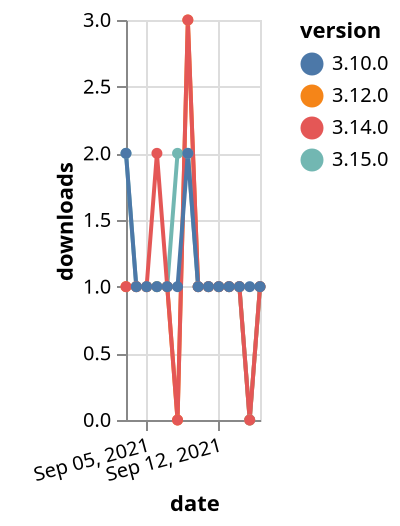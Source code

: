 {"$schema": "https://vega.github.io/schema/vega-lite/v5.json", "description": "A simple bar chart with embedded data.", "data": {"values": [{"date": "2021-09-03", "total": 239, "delta": 1, "version": "3.12.0"}, {"date": "2021-09-04", "total": 240, "delta": 1, "version": "3.12.0"}, {"date": "2021-09-05", "total": 241, "delta": 1, "version": "3.12.0"}, {"date": "2021-09-06", "total": 242, "delta": 1, "version": "3.12.0"}, {"date": "2021-09-07", "total": 243, "delta": 1, "version": "3.12.0"}, {"date": "2021-09-08", "total": 243, "delta": 0, "version": "3.12.0"}, {"date": "2021-09-09", "total": 246, "delta": 3, "version": "3.12.0"}, {"date": "2021-09-10", "total": 247, "delta": 1, "version": "3.12.0"}, {"date": "2021-09-11", "total": 248, "delta": 1, "version": "3.12.0"}, {"date": "2021-09-12", "total": 249, "delta": 1, "version": "3.12.0"}, {"date": "2021-09-13", "total": 250, "delta": 1, "version": "3.12.0"}, {"date": "2021-09-14", "total": 251, "delta": 1, "version": "3.12.0"}, {"date": "2021-09-15", "total": 251, "delta": 0, "version": "3.12.0"}, {"date": "2021-09-16", "total": 252, "delta": 1, "version": "3.12.0"}, {"date": "2021-09-03", "total": 193, "delta": 2, "version": "3.15.0"}, {"date": "2021-09-04", "total": 194, "delta": 1, "version": "3.15.0"}, {"date": "2021-09-05", "total": 195, "delta": 1, "version": "3.15.0"}, {"date": "2021-09-06", "total": 196, "delta": 1, "version": "3.15.0"}, {"date": "2021-09-07", "total": 197, "delta": 1, "version": "3.15.0"}, {"date": "2021-09-08", "total": 199, "delta": 2, "version": "3.15.0"}, {"date": "2021-09-09", "total": 201, "delta": 2, "version": "3.15.0"}, {"date": "2021-09-10", "total": 202, "delta": 1, "version": "3.15.0"}, {"date": "2021-09-11", "total": 203, "delta": 1, "version": "3.15.0"}, {"date": "2021-09-12", "total": 204, "delta": 1, "version": "3.15.0"}, {"date": "2021-09-13", "total": 205, "delta": 1, "version": "3.15.0"}, {"date": "2021-09-14", "total": 206, "delta": 1, "version": "3.15.0"}, {"date": "2021-09-15", "total": 206, "delta": 0, "version": "3.15.0"}, {"date": "2021-09-16", "total": 207, "delta": 1, "version": "3.15.0"}, {"date": "2021-09-03", "total": 268, "delta": 1, "version": "3.14.0"}, {"date": "2021-09-04", "total": 269, "delta": 1, "version": "3.14.0"}, {"date": "2021-09-05", "total": 270, "delta": 1, "version": "3.14.0"}, {"date": "2021-09-06", "total": 272, "delta": 2, "version": "3.14.0"}, {"date": "2021-09-07", "total": 273, "delta": 1, "version": "3.14.0"}, {"date": "2021-09-08", "total": 273, "delta": 0, "version": "3.14.0"}, {"date": "2021-09-09", "total": 276, "delta": 3, "version": "3.14.0"}, {"date": "2021-09-10", "total": 277, "delta": 1, "version": "3.14.0"}, {"date": "2021-09-11", "total": 278, "delta": 1, "version": "3.14.0"}, {"date": "2021-09-12", "total": 279, "delta": 1, "version": "3.14.0"}, {"date": "2021-09-13", "total": 280, "delta": 1, "version": "3.14.0"}, {"date": "2021-09-14", "total": 281, "delta": 1, "version": "3.14.0"}, {"date": "2021-09-15", "total": 281, "delta": 0, "version": "3.14.0"}, {"date": "2021-09-16", "total": 282, "delta": 1, "version": "3.14.0"}, {"date": "2021-09-03", "total": 316, "delta": 2, "version": "3.10.0"}, {"date": "2021-09-04", "total": 317, "delta": 1, "version": "3.10.0"}, {"date": "2021-09-05", "total": 318, "delta": 1, "version": "3.10.0"}, {"date": "2021-09-06", "total": 319, "delta": 1, "version": "3.10.0"}, {"date": "2021-09-07", "total": 320, "delta": 1, "version": "3.10.0"}, {"date": "2021-09-08", "total": 321, "delta": 1, "version": "3.10.0"}, {"date": "2021-09-09", "total": 323, "delta": 2, "version": "3.10.0"}, {"date": "2021-09-10", "total": 324, "delta": 1, "version": "3.10.0"}, {"date": "2021-09-11", "total": 325, "delta": 1, "version": "3.10.0"}, {"date": "2021-09-12", "total": 326, "delta": 1, "version": "3.10.0"}, {"date": "2021-09-13", "total": 327, "delta": 1, "version": "3.10.0"}, {"date": "2021-09-14", "total": 328, "delta": 1, "version": "3.10.0"}, {"date": "2021-09-15", "total": 329, "delta": 1, "version": "3.10.0"}, {"date": "2021-09-16", "total": 330, "delta": 1, "version": "3.10.0"}]}, "width": "container", "mark": {"type": "line", "point": {"filled": true}}, "encoding": {"x": {"field": "date", "type": "temporal", "timeUnit": "yearmonthdate", "title": "date", "axis": {"labelAngle": -15}}, "y": {"field": "delta", "type": "quantitative", "title": "downloads"}, "color": {"field": "version", "type": "nominal"}, "tooltip": {"field": "delta"}}}